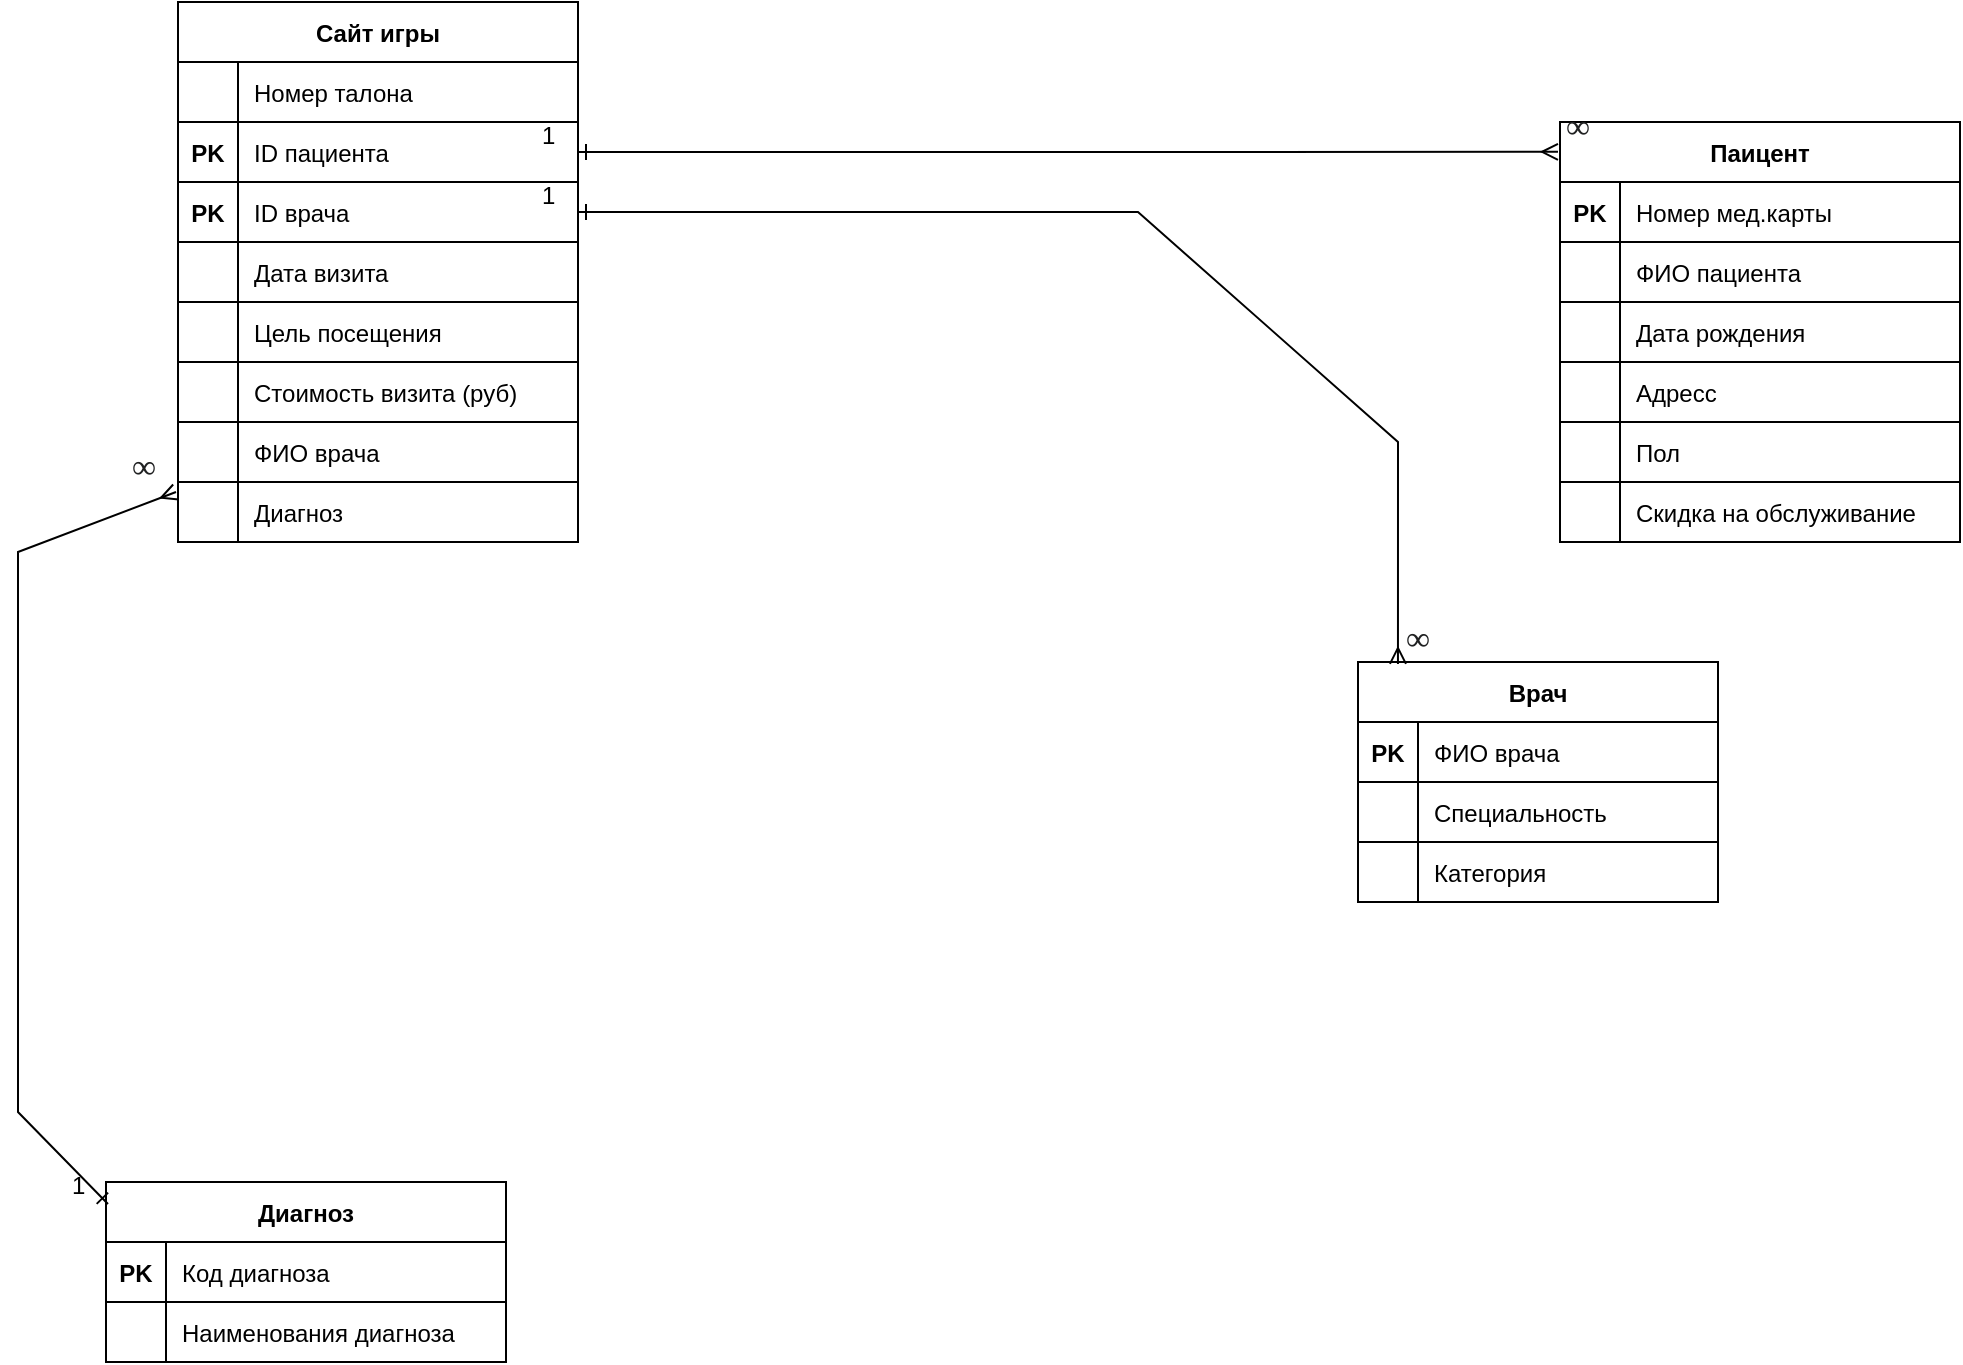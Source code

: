 <mxfile version="20.6.0" type="github">
  <diagram id="JGiZwVs_J_dFb-gfyg0E" name="Страница 1">
    <mxGraphModel dx="1134" dy="735" grid="1" gridSize="10" guides="1" tooltips="1" connect="1" arrows="1" fold="1" page="1" pageScale="1" pageWidth="827" pageHeight="1169" math="0" shadow="0">
      <root>
        <mxCell id="0" />
        <mxCell id="1" parent="0" />
        <mxCell id="j2ctVzQSkx7qdRX2qJBp-1" value="Врач" style="shape=table;startSize=30;container=1;collapsible=1;childLayout=tableLayout;fixedRows=1;rowLines=0;fontStyle=1;align=center;resizeLast=1;" vertex="1" parent="1">
          <mxGeometry x="1040" y="1070" width="180" height="120" as="geometry" />
        </mxCell>
        <mxCell id="j2ctVzQSkx7qdRX2qJBp-5" value="" style="shape=tableRow;horizontal=0;startSize=0;swimlaneHead=0;swimlaneBody=0;fillColor=none;collapsible=0;dropTarget=0;points=[[0,0.5],[1,0.5]];portConstraint=eastwest;top=0;left=0;right=0;bottom=1;" vertex="1" parent="j2ctVzQSkx7qdRX2qJBp-1">
          <mxGeometry y="30" width="180" height="30" as="geometry" />
        </mxCell>
        <mxCell id="j2ctVzQSkx7qdRX2qJBp-6" value="PK" style="shape=partialRectangle;connectable=0;fillColor=none;top=0;left=0;bottom=0;right=0;fontStyle=1;overflow=hidden;" vertex="1" parent="j2ctVzQSkx7qdRX2qJBp-5">
          <mxGeometry width="30" height="30" as="geometry">
            <mxRectangle width="30" height="30" as="alternateBounds" />
          </mxGeometry>
        </mxCell>
        <mxCell id="j2ctVzQSkx7qdRX2qJBp-7" value="ФИО врача" style="shape=partialRectangle;connectable=0;fillColor=none;top=0;left=0;bottom=0;right=0;align=left;spacingLeft=6;fontStyle=0;overflow=hidden;" vertex="1" parent="j2ctVzQSkx7qdRX2qJBp-5">
          <mxGeometry x="30" width="150" height="30" as="geometry">
            <mxRectangle width="150" height="30" as="alternateBounds" />
          </mxGeometry>
        </mxCell>
        <mxCell id="j2ctVzQSkx7qdRX2qJBp-8" value="" style="shape=tableRow;horizontal=0;startSize=0;swimlaneHead=0;swimlaneBody=0;fillColor=none;collapsible=0;dropTarget=0;points=[[0,0.5],[1,0.5]];portConstraint=eastwest;top=0;left=0;right=0;bottom=1;" vertex="1" parent="j2ctVzQSkx7qdRX2qJBp-1">
          <mxGeometry y="60" width="180" height="30" as="geometry" />
        </mxCell>
        <mxCell id="j2ctVzQSkx7qdRX2qJBp-9" value="" style="shape=partialRectangle;connectable=0;fillColor=none;top=0;left=0;bottom=0;right=0;fontStyle=1;overflow=hidden;" vertex="1" parent="j2ctVzQSkx7qdRX2qJBp-8">
          <mxGeometry width="30" height="30" as="geometry">
            <mxRectangle width="30" height="30" as="alternateBounds" />
          </mxGeometry>
        </mxCell>
        <mxCell id="j2ctVzQSkx7qdRX2qJBp-10" value="Специальность" style="shape=partialRectangle;connectable=0;fillColor=none;top=0;left=0;bottom=0;right=0;align=left;spacingLeft=6;fontStyle=0;overflow=hidden;" vertex="1" parent="j2ctVzQSkx7qdRX2qJBp-8">
          <mxGeometry x="30" width="150" height="30" as="geometry">
            <mxRectangle width="150" height="30" as="alternateBounds" />
          </mxGeometry>
        </mxCell>
        <mxCell id="j2ctVzQSkx7qdRX2qJBp-11" value="" style="shape=tableRow;horizontal=0;startSize=0;swimlaneHead=0;swimlaneBody=0;fillColor=none;collapsible=0;dropTarget=0;points=[[0,0.5],[1,0.5]];portConstraint=eastwest;top=0;left=0;right=0;bottom=1;" vertex="1" parent="j2ctVzQSkx7qdRX2qJBp-1">
          <mxGeometry y="90" width="180" height="30" as="geometry" />
        </mxCell>
        <mxCell id="j2ctVzQSkx7qdRX2qJBp-12" value="" style="shape=partialRectangle;connectable=0;fillColor=none;top=0;left=0;bottom=0;right=0;fontStyle=1;overflow=hidden;" vertex="1" parent="j2ctVzQSkx7qdRX2qJBp-11">
          <mxGeometry width="30" height="30" as="geometry">
            <mxRectangle width="30" height="30" as="alternateBounds" />
          </mxGeometry>
        </mxCell>
        <mxCell id="j2ctVzQSkx7qdRX2qJBp-13" value="Категория" style="shape=partialRectangle;connectable=0;fillColor=none;top=0;left=0;bottom=0;right=0;align=left;spacingLeft=6;fontStyle=0;overflow=hidden;" vertex="1" parent="j2ctVzQSkx7qdRX2qJBp-11">
          <mxGeometry x="30" width="150" height="30" as="geometry">
            <mxRectangle width="150" height="30" as="alternateBounds" />
          </mxGeometry>
        </mxCell>
        <mxCell id="j2ctVzQSkx7qdRX2qJBp-14" value="Паицент" style="shape=table;startSize=30;container=1;collapsible=1;childLayout=tableLayout;fixedRows=1;rowLines=0;fontStyle=1;align=center;resizeLast=1;" vertex="1" parent="1">
          <mxGeometry x="1141" y="800" width="200" height="210" as="geometry" />
        </mxCell>
        <mxCell id="j2ctVzQSkx7qdRX2qJBp-18" value="" style="shape=tableRow;horizontal=0;startSize=0;swimlaneHead=0;swimlaneBody=0;fillColor=none;collapsible=0;dropTarget=0;points=[[0,0.5],[1,0.5]];portConstraint=eastwest;top=0;left=0;right=0;bottom=1;" vertex="1" parent="j2ctVzQSkx7qdRX2qJBp-14">
          <mxGeometry y="30" width="200" height="30" as="geometry" />
        </mxCell>
        <mxCell id="j2ctVzQSkx7qdRX2qJBp-19" value="PK" style="shape=partialRectangle;connectable=0;fillColor=none;top=0;left=0;bottom=0;right=0;fontStyle=1;overflow=hidden;" vertex="1" parent="j2ctVzQSkx7qdRX2qJBp-18">
          <mxGeometry width="30" height="30" as="geometry">
            <mxRectangle width="30" height="30" as="alternateBounds" />
          </mxGeometry>
        </mxCell>
        <mxCell id="j2ctVzQSkx7qdRX2qJBp-20" value="Номер мед.карты" style="shape=partialRectangle;connectable=0;fillColor=none;top=0;left=0;bottom=0;right=0;align=left;spacingLeft=6;fontStyle=0;overflow=hidden;" vertex="1" parent="j2ctVzQSkx7qdRX2qJBp-18">
          <mxGeometry x="30" width="170" height="30" as="geometry">
            <mxRectangle width="170" height="30" as="alternateBounds" />
          </mxGeometry>
        </mxCell>
        <mxCell id="j2ctVzQSkx7qdRX2qJBp-21" value="" style="shape=tableRow;horizontal=0;startSize=0;swimlaneHead=0;swimlaneBody=0;fillColor=none;collapsible=0;dropTarget=0;points=[[0,0.5],[1,0.5]];portConstraint=eastwest;top=0;left=0;right=0;bottom=1;" vertex="1" parent="j2ctVzQSkx7qdRX2qJBp-14">
          <mxGeometry y="60" width="200" height="30" as="geometry" />
        </mxCell>
        <mxCell id="j2ctVzQSkx7qdRX2qJBp-22" value="" style="shape=partialRectangle;connectable=0;fillColor=none;top=0;left=0;bottom=0;right=0;fontStyle=1;overflow=hidden;" vertex="1" parent="j2ctVzQSkx7qdRX2qJBp-21">
          <mxGeometry width="30" height="30" as="geometry">
            <mxRectangle width="30" height="30" as="alternateBounds" />
          </mxGeometry>
        </mxCell>
        <mxCell id="j2ctVzQSkx7qdRX2qJBp-23" value="ФИО пациента" style="shape=partialRectangle;connectable=0;fillColor=none;top=0;left=0;bottom=0;right=0;align=left;spacingLeft=6;fontStyle=0;overflow=hidden;" vertex="1" parent="j2ctVzQSkx7qdRX2qJBp-21">
          <mxGeometry x="30" width="170" height="30" as="geometry">
            <mxRectangle width="170" height="30" as="alternateBounds" />
          </mxGeometry>
        </mxCell>
        <mxCell id="j2ctVzQSkx7qdRX2qJBp-24" value="" style="shape=tableRow;horizontal=0;startSize=0;swimlaneHead=0;swimlaneBody=0;fillColor=none;collapsible=0;dropTarget=0;points=[[0,0.5],[1,0.5]];portConstraint=eastwest;top=0;left=0;right=0;bottom=1;" vertex="1" parent="j2ctVzQSkx7qdRX2qJBp-14">
          <mxGeometry y="90" width="200" height="30" as="geometry" />
        </mxCell>
        <mxCell id="j2ctVzQSkx7qdRX2qJBp-25" value="" style="shape=partialRectangle;connectable=0;fillColor=none;top=0;left=0;bottom=0;right=0;fontStyle=1;overflow=hidden;" vertex="1" parent="j2ctVzQSkx7qdRX2qJBp-24">
          <mxGeometry width="30" height="30" as="geometry">
            <mxRectangle width="30" height="30" as="alternateBounds" />
          </mxGeometry>
        </mxCell>
        <mxCell id="j2ctVzQSkx7qdRX2qJBp-26" value="Дата рождения" style="shape=partialRectangle;connectable=0;fillColor=none;top=0;left=0;bottom=0;right=0;align=left;spacingLeft=6;fontStyle=0;overflow=hidden;" vertex="1" parent="j2ctVzQSkx7qdRX2qJBp-24">
          <mxGeometry x="30" width="170" height="30" as="geometry">
            <mxRectangle width="170" height="30" as="alternateBounds" />
          </mxGeometry>
        </mxCell>
        <mxCell id="j2ctVzQSkx7qdRX2qJBp-27" value="" style="shape=tableRow;horizontal=0;startSize=0;swimlaneHead=0;swimlaneBody=0;fillColor=none;collapsible=0;dropTarget=0;points=[[0,0.5],[1,0.5]];portConstraint=eastwest;top=0;left=0;right=0;bottom=1;" vertex="1" parent="j2ctVzQSkx7qdRX2qJBp-14">
          <mxGeometry y="120" width="200" height="30" as="geometry" />
        </mxCell>
        <mxCell id="j2ctVzQSkx7qdRX2qJBp-28" value="" style="shape=partialRectangle;connectable=0;fillColor=none;top=0;left=0;bottom=0;right=0;fontStyle=1;overflow=hidden;" vertex="1" parent="j2ctVzQSkx7qdRX2qJBp-27">
          <mxGeometry width="30" height="30" as="geometry">
            <mxRectangle width="30" height="30" as="alternateBounds" />
          </mxGeometry>
        </mxCell>
        <mxCell id="j2ctVzQSkx7qdRX2qJBp-29" value="Адресс" style="shape=partialRectangle;connectable=0;fillColor=none;top=0;left=0;bottom=0;right=0;align=left;spacingLeft=6;fontStyle=0;overflow=hidden;" vertex="1" parent="j2ctVzQSkx7qdRX2qJBp-27">
          <mxGeometry x="30" width="170" height="30" as="geometry">
            <mxRectangle width="170" height="30" as="alternateBounds" />
          </mxGeometry>
        </mxCell>
        <mxCell id="j2ctVzQSkx7qdRX2qJBp-30" value="" style="shape=tableRow;horizontal=0;startSize=0;swimlaneHead=0;swimlaneBody=0;fillColor=none;collapsible=0;dropTarget=0;points=[[0,0.5],[1,0.5]];portConstraint=eastwest;top=0;left=0;right=0;bottom=1;" vertex="1" parent="j2ctVzQSkx7qdRX2qJBp-14">
          <mxGeometry y="150" width="200" height="30" as="geometry" />
        </mxCell>
        <mxCell id="j2ctVzQSkx7qdRX2qJBp-31" value="" style="shape=partialRectangle;connectable=0;fillColor=none;top=0;left=0;bottom=0;right=0;fontStyle=1;overflow=hidden;" vertex="1" parent="j2ctVzQSkx7qdRX2qJBp-30">
          <mxGeometry width="30" height="30" as="geometry">
            <mxRectangle width="30" height="30" as="alternateBounds" />
          </mxGeometry>
        </mxCell>
        <mxCell id="j2ctVzQSkx7qdRX2qJBp-32" value="Пол" style="shape=partialRectangle;connectable=0;fillColor=none;top=0;left=0;bottom=0;right=0;align=left;spacingLeft=6;fontStyle=0;overflow=hidden;" vertex="1" parent="j2ctVzQSkx7qdRX2qJBp-30">
          <mxGeometry x="30" width="170" height="30" as="geometry">
            <mxRectangle width="170" height="30" as="alternateBounds" />
          </mxGeometry>
        </mxCell>
        <mxCell id="j2ctVzQSkx7qdRX2qJBp-33" value="" style="shape=tableRow;horizontal=0;startSize=0;swimlaneHead=0;swimlaneBody=0;fillColor=none;collapsible=0;dropTarget=0;points=[[0,0.5],[1,0.5]];portConstraint=eastwest;top=0;left=0;right=0;bottom=1;" vertex="1" parent="j2ctVzQSkx7qdRX2qJBp-14">
          <mxGeometry y="180" width="200" height="30" as="geometry" />
        </mxCell>
        <mxCell id="j2ctVzQSkx7qdRX2qJBp-34" value="" style="shape=partialRectangle;connectable=0;fillColor=none;top=0;left=0;bottom=0;right=0;fontStyle=1;overflow=hidden;" vertex="1" parent="j2ctVzQSkx7qdRX2qJBp-33">
          <mxGeometry width="30" height="30" as="geometry">
            <mxRectangle width="30" height="30" as="alternateBounds" />
          </mxGeometry>
        </mxCell>
        <mxCell id="j2ctVzQSkx7qdRX2qJBp-35" value="Скидка на обслуживание" style="shape=partialRectangle;connectable=0;fillColor=none;top=0;left=0;bottom=0;right=0;align=left;spacingLeft=6;fontStyle=0;overflow=hidden;" vertex="1" parent="j2ctVzQSkx7qdRX2qJBp-33">
          <mxGeometry x="30" width="170" height="30" as="geometry">
            <mxRectangle width="170" height="30" as="alternateBounds" />
          </mxGeometry>
        </mxCell>
        <mxCell id="j2ctVzQSkx7qdRX2qJBp-36" value="Сайт игры" style="shape=table;startSize=30;container=1;collapsible=1;childLayout=tableLayout;fixedRows=1;rowLines=0;fontStyle=1;align=center;resizeLast=1;" vertex="1" parent="1">
          <mxGeometry x="450" y="740" width="200" height="270" as="geometry" />
        </mxCell>
        <mxCell id="j2ctVzQSkx7qdRX2qJBp-40" value="" style="shape=tableRow;horizontal=0;startSize=0;swimlaneHead=0;swimlaneBody=0;fillColor=none;collapsible=0;dropTarget=0;points=[[0,0.5],[1,0.5]];portConstraint=eastwest;top=0;left=0;right=0;bottom=1;" vertex="1" parent="j2ctVzQSkx7qdRX2qJBp-36">
          <mxGeometry y="30" width="200" height="30" as="geometry" />
        </mxCell>
        <mxCell id="j2ctVzQSkx7qdRX2qJBp-41" value="" style="shape=partialRectangle;connectable=0;fillColor=none;top=0;left=0;bottom=0;right=0;fontStyle=1;overflow=hidden;" vertex="1" parent="j2ctVzQSkx7qdRX2qJBp-40">
          <mxGeometry width="30" height="30" as="geometry">
            <mxRectangle width="30" height="30" as="alternateBounds" />
          </mxGeometry>
        </mxCell>
        <mxCell id="j2ctVzQSkx7qdRX2qJBp-42" value="Номер талона" style="shape=partialRectangle;connectable=0;fillColor=none;top=0;left=0;bottom=0;right=0;align=left;spacingLeft=6;fontStyle=0;overflow=hidden;" vertex="1" parent="j2ctVzQSkx7qdRX2qJBp-40">
          <mxGeometry x="30" width="170" height="30" as="geometry">
            <mxRectangle width="170" height="30" as="alternateBounds" />
          </mxGeometry>
        </mxCell>
        <mxCell id="j2ctVzQSkx7qdRX2qJBp-43" value="" style="shape=tableRow;horizontal=0;startSize=0;swimlaneHead=0;swimlaneBody=0;fillColor=none;collapsible=0;dropTarget=0;points=[[0,0.5],[1,0.5]];portConstraint=eastwest;top=0;left=0;right=0;bottom=1;" vertex="1" parent="j2ctVzQSkx7qdRX2qJBp-36">
          <mxGeometry y="60" width="200" height="30" as="geometry" />
        </mxCell>
        <mxCell id="j2ctVzQSkx7qdRX2qJBp-44" value="PK" style="shape=partialRectangle;connectable=0;fillColor=none;top=0;left=0;bottom=0;right=0;fontStyle=1;overflow=hidden;" vertex="1" parent="j2ctVzQSkx7qdRX2qJBp-43">
          <mxGeometry width="30" height="30" as="geometry">
            <mxRectangle width="30" height="30" as="alternateBounds" />
          </mxGeometry>
        </mxCell>
        <mxCell id="j2ctVzQSkx7qdRX2qJBp-45" value="ID пациента" style="shape=partialRectangle;connectable=0;fillColor=none;top=0;left=0;bottom=0;right=0;align=left;spacingLeft=6;fontStyle=0;overflow=hidden;" vertex="1" parent="j2ctVzQSkx7qdRX2qJBp-43">
          <mxGeometry x="30" width="170" height="30" as="geometry">
            <mxRectangle width="170" height="30" as="alternateBounds" />
          </mxGeometry>
        </mxCell>
        <mxCell id="j2ctVzQSkx7qdRX2qJBp-46" value="" style="shape=tableRow;horizontal=0;startSize=0;swimlaneHead=0;swimlaneBody=0;fillColor=none;collapsible=0;dropTarget=0;points=[[0,0.5],[1,0.5]];portConstraint=eastwest;top=0;left=0;right=0;bottom=1;" vertex="1" parent="j2ctVzQSkx7qdRX2qJBp-36">
          <mxGeometry y="90" width="200" height="30" as="geometry" />
        </mxCell>
        <mxCell id="j2ctVzQSkx7qdRX2qJBp-47" value="PK" style="shape=partialRectangle;connectable=0;fillColor=none;top=0;left=0;bottom=0;right=0;fontStyle=1;overflow=hidden;" vertex="1" parent="j2ctVzQSkx7qdRX2qJBp-46">
          <mxGeometry width="30" height="30" as="geometry">
            <mxRectangle width="30" height="30" as="alternateBounds" />
          </mxGeometry>
        </mxCell>
        <mxCell id="j2ctVzQSkx7qdRX2qJBp-48" value="ID врача" style="shape=partialRectangle;connectable=0;fillColor=none;top=0;left=0;bottom=0;right=0;align=left;spacingLeft=6;fontStyle=0;overflow=hidden;" vertex="1" parent="j2ctVzQSkx7qdRX2qJBp-46">
          <mxGeometry x="30" width="170" height="30" as="geometry">
            <mxRectangle width="170" height="30" as="alternateBounds" />
          </mxGeometry>
        </mxCell>
        <mxCell id="j2ctVzQSkx7qdRX2qJBp-49" value="" style="shape=tableRow;horizontal=0;startSize=0;swimlaneHead=0;swimlaneBody=0;fillColor=none;collapsible=0;dropTarget=0;points=[[0,0.5],[1,0.5]];portConstraint=eastwest;top=0;left=0;right=0;bottom=1;" vertex="1" parent="j2ctVzQSkx7qdRX2qJBp-36">
          <mxGeometry y="120" width="200" height="30" as="geometry" />
        </mxCell>
        <mxCell id="j2ctVzQSkx7qdRX2qJBp-50" value="" style="shape=partialRectangle;connectable=0;fillColor=none;top=0;left=0;bottom=0;right=0;fontStyle=1;overflow=hidden;" vertex="1" parent="j2ctVzQSkx7qdRX2qJBp-49">
          <mxGeometry width="30" height="30" as="geometry">
            <mxRectangle width="30" height="30" as="alternateBounds" />
          </mxGeometry>
        </mxCell>
        <mxCell id="j2ctVzQSkx7qdRX2qJBp-51" value="Дата визита" style="shape=partialRectangle;connectable=0;fillColor=none;top=0;left=0;bottom=0;right=0;align=left;spacingLeft=6;fontStyle=0;overflow=hidden;" vertex="1" parent="j2ctVzQSkx7qdRX2qJBp-49">
          <mxGeometry x="30" width="170" height="30" as="geometry">
            <mxRectangle width="170" height="30" as="alternateBounds" />
          </mxGeometry>
        </mxCell>
        <mxCell id="j2ctVzQSkx7qdRX2qJBp-52" value="" style="shape=tableRow;horizontal=0;startSize=0;swimlaneHead=0;swimlaneBody=0;fillColor=none;collapsible=0;dropTarget=0;points=[[0,0.5],[1,0.5]];portConstraint=eastwest;top=0;left=0;right=0;bottom=1;" vertex="1" parent="j2ctVzQSkx7qdRX2qJBp-36">
          <mxGeometry y="150" width="200" height="30" as="geometry" />
        </mxCell>
        <mxCell id="j2ctVzQSkx7qdRX2qJBp-53" value="" style="shape=partialRectangle;connectable=0;fillColor=none;top=0;left=0;bottom=0;right=0;fontStyle=1;overflow=hidden;" vertex="1" parent="j2ctVzQSkx7qdRX2qJBp-52">
          <mxGeometry width="30" height="30" as="geometry">
            <mxRectangle width="30" height="30" as="alternateBounds" />
          </mxGeometry>
        </mxCell>
        <mxCell id="j2ctVzQSkx7qdRX2qJBp-54" value="Цель посещения" style="shape=partialRectangle;connectable=0;fillColor=none;top=0;left=0;bottom=0;right=0;align=left;spacingLeft=6;fontStyle=0;overflow=hidden;" vertex="1" parent="j2ctVzQSkx7qdRX2qJBp-52">
          <mxGeometry x="30" width="170" height="30" as="geometry">
            <mxRectangle width="170" height="30" as="alternateBounds" />
          </mxGeometry>
        </mxCell>
        <mxCell id="j2ctVzQSkx7qdRX2qJBp-55" value="" style="shape=tableRow;horizontal=0;startSize=0;swimlaneHead=0;swimlaneBody=0;fillColor=none;collapsible=0;dropTarget=0;points=[[0,0.5],[1,0.5]];portConstraint=eastwest;top=0;left=0;right=0;bottom=1;" vertex="1" parent="j2ctVzQSkx7qdRX2qJBp-36">
          <mxGeometry y="180" width="200" height="30" as="geometry" />
        </mxCell>
        <mxCell id="j2ctVzQSkx7qdRX2qJBp-56" value="" style="shape=partialRectangle;connectable=0;fillColor=none;top=0;left=0;bottom=0;right=0;fontStyle=1;overflow=hidden;" vertex="1" parent="j2ctVzQSkx7qdRX2qJBp-55">
          <mxGeometry width="30" height="30" as="geometry">
            <mxRectangle width="30" height="30" as="alternateBounds" />
          </mxGeometry>
        </mxCell>
        <mxCell id="j2ctVzQSkx7qdRX2qJBp-57" value="Стоимость визита (руб)" style="shape=partialRectangle;connectable=0;fillColor=none;top=0;left=0;bottom=0;right=0;align=left;spacingLeft=6;fontStyle=0;overflow=hidden;" vertex="1" parent="j2ctVzQSkx7qdRX2qJBp-55">
          <mxGeometry x="30" width="170" height="30" as="geometry">
            <mxRectangle width="170" height="30" as="alternateBounds" />
          </mxGeometry>
        </mxCell>
        <mxCell id="j2ctVzQSkx7qdRX2qJBp-58" value="" style="shape=tableRow;horizontal=0;startSize=0;swimlaneHead=0;swimlaneBody=0;fillColor=none;collapsible=0;dropTarget=0;points=[[0,0.5],[1,0.5]];portConstraint=eastwest;top=0;left=0;right=0;bottom=1;" vertex="1" parent="j2ctVzQSkx7qdRX2qJBp-36">
          <mxGeometry y="210" width="200" height="30" as="geometry" />
        </mxCell>
        <mxCell id="j2ctVzQSkx7qdRX2qJBp-59" value="" style="shape=partialRectangle;connectable=0;fillColor=none;top=0;left=0;bottom=0;right=0;fontStyle=1;overflow=hidden;" vertex="1" parent="j2ctVzQSkx7qdRX2qJBp-58">
          <mxGeometry width="30" height="30" as="geometry">
            <mxRectangle width="30" height="30" as="alternateBounds" />
          </mxGeometry>
        </mxCell>
        <mxCell id="j2ctVzQSkx7qdRX2qJBp-60" value="ФИО врача" style="shape=partialRectangle;connectable=0;fillColor=none;top=0;left=0;bottom=0;right=0;align=left;spacingLeft=6;fontStyle=0;overflow=hidden;" vertex="1" parent="j2ctVzQSkx7qdRX2qJBp-58">
          <mxGeometry x="30" width="170" height="30" as="geometry">
            <mxRectangle width="170" height="30" as="alternateBounds" />
          </mxGeometry>
        </mxCell>
        <mxCell id="j2ctVzQSkx7qdRX2qJBp-61" value="" style="shape=tableRow;horizontal=0;startSize=0;swimlaneHead=0;swimlaneBody=0;fillColor=none;collapsible=0;dropTarget=0;points=[[0,0.5],[1,0.5]];portConstraint=eastwest;top=0;left=0;right=0;bottom=1;" vertex="1" parent="j2ctVzQSkx7qdRX2qJBp-36">
          <mxGeometry y="240" width="200" height="30" as="geometry" />
        </mxCell>
        <mxCell id="j2ctVzQSkx7qdRX2qJBp-62" value="" style="shape=partialRectangle;connectable=0;fillColor=none;top=0;left=0;bottom=0;right=0;fontStyle=1;overflow=hidden;" vertex="1" parent="j2ctVzQSkx7qdRX2qJBp-61">
          <mxGeometry width="30" height="30" as="geometry">
            <mxRectangle width="30" height="30" as="alternateBounds" />
          </mxGeometry>
        </mxCell>
        <mxCell id="j2ctVzQSkx7qdRX2qJBp-63" value="Диагноз" style="shape=partialRectangle;connectable=0;fillColor=none;top=0;left=0;bottom=0;right=0;align=left;spacingLeft=6;fontStyle=0;overflow=hidden;" vertex="1" parent="j2ctVzQSkx7qdRX2qJBp-61">
          <mxGeometry x="30" width="170" height="30" as="geometry">
            <mxRectangle width="170" height="30" as="alternateBounds" />
          </mxGeometry>
        </mxCell>
        <mxCell id="j2ctVzQSkx7qdRX2qJBp-64" value="Диагноз" style="shape=table;startSize=30;container=1;collapsible=1;childLayout=tableLayout;fixedRows=1;rowLines=0;fontStyle=1;align=center;resizeLast=1;" vertex="1" parent="1">
          <mxGeometry x="414" y="1330" width="200" height="90" as="geometry" />
        </mxCell>
        <mxCell id="j2ctVzQSkx7qdRX2qJBp-68" value="" style="shape=tableRow;horizontal=0;startSize=0;swimlaneHead=0;swimlaneBody=0;fillColor=none;collapsible=0;dropTarget=0;points=[[0,0.5],[1,0.5]];portConstraint=eastwest;top=0;left=0;right=0;bottom=1;" vertex="1" parent="j2ctVzQSkx7qdRX2qJBp-64">
          <mxGeometry y="30" width="200" height="30" as="geometry" />
        </mxCell>
        <mxCell id="j2ctVzQSkx7qdRX2qJBp-69" value="PK" style="shape=partialRectangle;connectable=0;fillColor=none;top=0;left=0;bottom=0;right=0;fontStyle=1;overflow=hidden;" vertex="1" parent="j2ctVzQSkx7qdRX2qJBp-68">
          <mxGeometry width="30" height="30" as="geometry">
            <mxRectangle width="30" height="30" as="alternateBounds" />
          </mxGeometry>
        </mxCell>
        <mxCell id="j2ctVzQSkx7qdRX2qJBp-70" value="Код диагноза" style="shape=partialRectangle;connectable=0;fillColor=none;top=0;left=0;bottom=0;right=0;align=left;spacingLeft=6;fontStyle=0;overflow=hidden;" vertex="1" parent="j2ctVzQSkx7qdRX2qJBp-68">
          <mxGeometry x="30" width="170" height="30" as="geometry">
            <mxRectangle width="170" height="30" as="alternateBounds" />
          </mxGeometry>
        </mxCell>
        <mxCell id="j2ctVzQSkx7qdRX2qJBp-71" value="" style="shape=tableRow;horizontal=0;startSize=0;swimlaneHead=0;swimlaneBody=0;fillColor=none;collapsible=0;dropTarget=0;points=[[0,0.5],[1,0.5]];portConstraint=eastwest;top=0;left=0;right=0;bottom=1;" vertex="1" parent="j2ctVzQSkx7qdRX2qJBp-64">
          <mxGeometry y="60" width="200" height="30" as="geometry" />
        </mxCell>
        <mxCell id="j2ctVzQSkx7qdRX2qJBp-72" value="" style="shape=partialRectangle;connectable=0;fillColor=none;top=0;left=0;bottom=0;right=0;fontStyle=1;overflow=hidden;" vertex="1" parent="j2ctVzQSkx7qdRX2qJBp-71">
          <mxGeometry width="30" height="30" as="geometry">
            <mxRectangle width="30" height="30" as="alternateBounds" />
          </mxGeometry>
        </mxCell>
        <mxCell id="j2ctVzQSkx7qdRX2qJBp-73" value="Наименования диагноза" style="shape=partialRectangle;connectable=0;fillColor=none;top=0;left=0;bottom=0;right=0;align=left;spacingLeft=6;fontStyle=0;overflow=hidden;" vertex="1" parent="j2ctVzQSkx7qdRX2qJBp-71">
          <mxGeometry x="30" width="170" height="30" as="geometry">
            <mxRectangle width="170" height="30" as="alternateBounds" />
          </mxGeometry>
        </mxCell>
        <mxCell id="j2ctVzQSkx7qdRX2qJBp-74" value="" style="endArrow=ERmany;html=1;rounded=0;startArrow=ERone;startFill=0;endFill=0;exitX=1;exitY=0.5;exitDx=0;exitDy=0;entryX=-0.005;entryY=0.071;entryDx=0;entryDy=0;entryPerimeter=0;" edge="1" parent="1" source="j2ctVzQSkx7qdRX2qJBp-43" target="j2ctVzQSkx7qdRX2qJBp-14">
          <mxGeometry relative="1" as="geometry">
            <mxPoint x="600" y="1100" as="sourcePoint" />
            <mxPoint x="1140" y="760" as="targetPoint" />
            <Array as="points">
              <mxPoint x="730" y="815" />
              <mxPoint x="850" y="815" />
            </Array>
          </mxGeometry>
        </mxCell>
        <mxCell id="j2ctVzQSkx7qdRX2qJBp-75" value="1" style="resizable=0;html=1;align=left;verticalAlign=bottom;" connectable="0" vertex="1" parent="j2ctVzQSkx7qdRX2qJBp-74">
          <mxGeometry x="-1" relative="1" as="geometry">
            <mxPoint x="-20" as="offset" />
          </mxGeometry>
        </mxCell>
        <mxCell id="j2ctVzQSkx7qdRX2qJBp-76" value="&lt;span style=&quot;color: rgb(32, 33, 34); font-family: times, serif, &amp;quot;palatino linotype&amp;quot;, &amp;quot;new athena unicode&amp;quot;, athena, gentium, code2000; font-size: 16.8px; text-align: start;&quot;&gt;∞&lt;/span&gt;" style="resizable=0;html=1;align=right;verticalAlign=bottom;" connectable="0" vertex="1" parent="j2ctVzQSkx7qdRX2qJBp-74">
          <mxGeometry x="1" relative="1" as="geometry">
            <mxPoint x="17" as="offset" />
          </mxGeometry>
        </mxCell>
        <mxCell id="j2ctVzQSkx7qdRX2qJBp-77" value="" style="endArrow=ERmany;html=1;rounded=0;startArrow=ERone;startFill=0;endFill=0;exitX=1;exitY=0.5;exitDx=0;exitDy=0;entryX=0.111;entryY=0.008;entryDx=0;entryDy=0;entryPerimeter=0;" edge="1" parent="1" source="j2ctVzQSkx7qdRX2qJBp-46" target="j2ctVzQSkx7qdRX2qJBp-1">
          <mxGeometry relative="1" as="geometry">
            <mxPoint x="970" y="1025" as="sourcePoint" />
            <mxPoint x="1030" y="1040" as="targetPoint" />
            <Array as="points">
              <mxPoint x="930" y="845" />
              <mxPoint x="1060" y="960" />
            </Array>
          </mxGeometry>
        </mxCell>
        <mxCell id="j2ctVzQSkx7qdRX2qJBp-78" value="1" style="resizable=0;html=1;align=left;verticalAlign=bottom;" connectable="0" vertex="1" parent="j2ctVzQSkx7qdRX2qJBp-77">
          <mxGeometry x="-1" relative="1" as="geometry">
            <mxPoint x="-20" as="offset" />
          </mxGeometry>
        </mxCell>
        <mxCell id="j2ctVzQSkx7qdRX2qJBp-79" value="&lt;span style=&quot;color: rgb(32, 33, 34); font-family: times, serif, &amp;quot;palatino linotype&amp;quot;, &amp;quot;new athena unicode&amp;quot;, athena, gentium, code2000; font-size: 16.8px; text-align: start;&quot;&gt;∞&lt;/span&gt;" style="resizable=0;html=1;align=right;verticalAlign=bottom;" connectable="0" vertex="1" parent="j2ctVzQSkx7qdRX2qJBp-77">
          <mxGeometry x="1" relative="1" as="geometry">
            <mxPoint x="17" as="offset" />
          </mxGeometry>
        </mxCell>
        <mxCell id="j2ctVzQSkx7qdRX2qJBp-80" value="" style="endArrow=ERmany;html=1;rounded=0;startArrow=ERone;startFill=0;endFill=0;entryX=-0.005;entryY=0.167;entryDx=0;entryDy=0;entryPerimeter=0;exitX=0.005;exitY=0.122;exitDx=0;exitDy=0;exitPerimeter=0;" edge="1" parent="1" source="j2ctVzQSkx7qdRX2qJBp-64" target="j2ctVzQSkx7qdRX2qJBp-61">
          <mxGeometry relative="1" as="geometry">
            <mxPoint x="450" y="1280" as="sourcePoint" />
            <mxPoint x="632.6" y="1206.08" as="targetPoint" />
            <Array as="points">
              <mxPoint x="370" y="1295" />
              <mxPoint x="370" y="1015" />
            </Array>
          </mxGeometry>
        </mxCell>
        <mxCell id="j2ctVzQSkx7qdRX2qJBp-81" value="1" style="resizable=0;html=1;align=left;verticalAlign=bottom;" connectable="0" vertex="1" parent="j2ctVzQSkx7qdRX2qJBp-80">
          <mxGeometry x="-1" relative="1" as="geometry">
            <mxPoint x="-20" as="offset" />
          </mxGeometry>
        </mxCell>
        <mxCell id="j2ctVzQSkx7qdRX2qJBp-82" value="&lt;span style=&quot;color: rgb(32, 33, 34); font-family: times, serif, &amp;quot;palatino linotype&amp;quot;, &amp;quot;new athena unicode&amp;quot;, athena, gentium, code2000; font-size: 16.8px; text-align: start;&quot;&gt;∞&lt;/span&gt;" style="resizable=0;html=1;align=right;verticalAlign=bottom;" connectable="0" vertex="1" parent="j2ctVzQSkx7qdRX2qJBp-80">
          <mxGeometry x="1" relative="1" as="geometry">
            <mxPoint x="-10" as="offset" />
          </mxGeometry>
        </mxCell>
      </root>
    </mxGraphModel>
  </diagram>
</mxfile>
